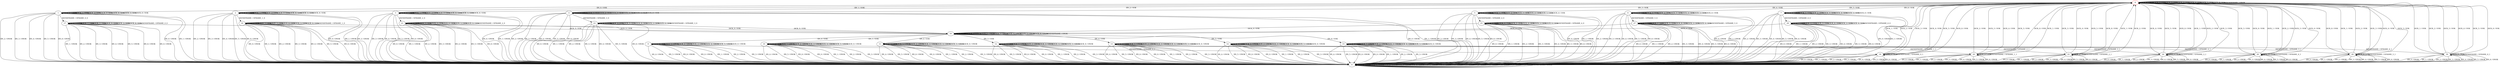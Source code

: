 digraph {
8 [color="red"]
0
1
2
3
4
5
6
7
9
10
11
12
13
14
15
16
17
18
19
20
21
22
23
24
25
26
27
28
29
30
8 -> 8 [label="IACK_0 / ONOK"]
8 -> 8 [label="IACK_1 / OOK"]
8 -> 8 [label="IACK_2 / OOK"]
8 -> 8 [label="IACK_3 / OOK"]
8 -> 8 [label="IACK_4 / OOK"]
8 -> 8 [label="IACK_5 / OOK"]
8 -> 8 [label="IACK_6 / OOK"]
8 -> 1 [label="IIN_0 / OOK"]
8 -> 2 [label="IIN_1 / OOK"]
8 -> 3 [label="IIN_2 / OOK"]
8 -> 4 [label="IIN_3 / OOK"]
8 -> 5 [label="IIN_4 / OOK"]
8 -> 6 [label="IIN_5 / OOK"]
8 -> 7 [label="IIN_6 / OOK"]
8 -> 8 [label="ISENDFRAME / ONOK"]
0 -> 0 [label="IACK_0 / ONOK"]
0 -> 0 [label="IACK_1 / ONOK"]
0 -> 0 [label="IACK_2 / ONOK"]
0 -> 0 [label="IACK_3 / ONOK"]
0 -> 0 [label="IACK_4 / ONOK"]
0 -> 0 [label="IACK_5 / ONOK"]
0 -> 0 [label="IACK_6 / ONOK"]
0 -> 0 [label="IIN_0 / ONOK"]
0 -> 0 [label="IIN_1 / ONOK"]
0 -> 0 [label="IIN_2 / ONOK"]
0 -> 0 [label="IIN_3 / ONOK"]
0 -> 0 [label="IIN_4 / ONOK"]
0 -> 0 [label="IIN_5 / ONOK"]
0 -> 0 [label="IIN_6 / ONOK"]
0 -> 0 [label="ISENDFRAME / ONOK"]
1 -> 1 [label="IACK_0 / ONOK"]
1 -> 1 [label="IACK_1 / OOK"]
1 -> 1 [label="IACK_2 / OOK"]
1 -> 1 [label="IACK_3 / OOK"]
1 -> 1 [label="IACK_4 / OOK"]
1 -> 1 [label="IACK_5 / OOK"]
1 -> 1 [label="IACK_6 / OOK"]
1 -> 0 [label="IIN_0 / ONOK"]
1 -> 0 [label="IIN_1 / ONOK"]
1 -> 0 [label="IIN_2 / ONOK"]
1 -> 0 [label="IIN_3 / ONOK"]
1 -> 0 [label="IIN_4 / ONOK"]
1 -> 0 [label="IIN_5 / ONOK"]
1 -> 0 [label="IIN_6 / ONOK"]
1 -> 17 [label="ISENDFRAME / OFRAME_0_0"]
2 -> 2 [label="IACK_0 / ONOK"]
2 -> 2 [label="IACK_1 / OOK"]
2 -> 2 [label="IACK_2 / OOK"]
2 -> 2 [label="IACK_3 / OOK"]
2 -> 2 [label="IACK_4 / OOK"]
2 -> 2 [label="IACK_5 / OOK"]
2 -> 2 [label="IACK_6 / OOK"]
2 -> 0 [label="IIN_0 / ONOK"]
2 -> 0 [label="IIN_1 / ONOK"]
2 -> 0 [label="IIN_2 / ONOK"]
2 -> 0 [label="IIN_3 / ONOK"]
2 -> 0 [label="IIN_4 / ONOK"]
2 -> 0 [label="IIN_5 / ONOK"]
2 -> 0 [label="IIN_6 / ONOK"]
2 -> 19 [label="ISENDFRAME / OFRAME_1_0"]
3 -> 3 [label="IACK_0 / ONOK"]
3 -> 3 [label="IACK_1 / OOK"]
3 -> 3 [label="IACK_2 / OOK"]
3 -> 3 [label="IACK_3 / OOK"]
3 -> 3 [label="IACK_4 / OOK"]
3 -> 3 [label="IACK_5 / OOK"]
3 -> 3 [label="IACK_6 / OOK"]
3 -> 0 [label="IIN_0 / ONOK"]
3 -> 0 [label="IIN_1 / ONOK"]
3 -> 0 [label="IIN_2 / ONOK"]
3 -> 0 [label="IIN_3 / ONOK"]
3 -> 0 [label="IIN_4 / ONOK"]
3 -> 0 [label="IIN_5 / ONOK"]
3 -> 0 [label="IIN_6 / ONOK"]
3 -> 21 [label="ISENDFRAME / OFRAME_2_0"]
4 -> 4 [label="IACK_0 / ONOK"]
4 -> 4 [label="IACK_1 / OOK"]
4 -> 4 [label="IACK_2 / OOK"]
4 -> 4 [label="IACK_3 / OOK"]
4 -> 4 [label="IACK_4 / OOK"]
4 -> 4 [label="IACK_5 / OOK"]
4 -> 4 [label="IACK_6 / OOK"]
4 -> 0 [label="IIN_0 / ONOK"]
4 -> 0 [label="IIN_1 / ONOK"]
4 -> 0 [label="IIN_2 / ONOK"]
4 -> 0 [label="IIN_3 / ONOK"]
4 -> 0 [label="IIN_4 / ONOK"]
4 -> 0 [label="IIN_5 / ONOK"]
4 -> 0 [label="IIN_6 / ONOK"]
4 -> 23 [label="ISENDFRAME / OFRAME_3_0"]
5 -> 5 [label="IACK_0 / ONOK"]
5 -> 5 [label="IACK_1 / OOK"]
5 -> 5 [label="IACK_2 / OOK"]
5 -> 5 [label="IACK_3 / OOK"]
5 -> 5 [label="IACK_4 / OOK"]
5 -> 5 [label="IACK_5 / OOK"]
5 -> 5 [label="IACK_6 / OOK"]
5 -> 0 [label="IIN_0 / ONOK"]
5 -> 0 [label="IIN_1 / ONOK"]
5 -> 0 [label="IIN_2 / ONOK"]
5 -> 0 [label="IIN_3 / ONOK"]
5 -> 0 [label="IIN_4 / ONOK"]
5 -> 0 [label="IIN_5 / ONOK"]
5 -> 0 [label="IIN_6 / ONOK"]
5 -> 25 [label="ISENDFRAME / OFRAME_4_0"]
6 -> 6 [label="IACK_0 / ONOK"]
6 -> 6 [label="IACK_1 / OOK"]
6 -> 6 [label="IACK_2 / OOK"]
6 -> 6 [label="IACK_3 / OOK"]
6 -> 6 [label="IACK_4 / OOK"]
6 -> 6 [label="IACK_5 / OOK"]
6 -> 6 [label="IACK_6 / OOK"]
6 -> 0 [label="IIN_0 / ONOK"]
6 -> 0 [label="IIN_1 / ONOK"]
6 -> 0 [label="IIN_2 / ONOK"]
6 -> 0 [label="IIN_3 / ONOK"]
6 -> 0 [label="IIN_4 / ONOK"]
6 -> 0 [label="IIN_5 / ONOK"]
6 -> 0 [label="IIN_6 / ONOK"]
6 -> 27 [label="ISENDFRAME / OFRAME_5_0"]
7 -> 7 [label="IACK_0 / ONOK"]
7 -> 7 [label="IACK_1 / OOK"]
7 -> 7 [label="IACK_2 / OOK"]
7 -> 7 [label="IACK_3 / OOK"]
7 -> 7 [label="IACK_4 / OOK"]
7 -> 7 [label="IACK_5 / OOK"]
7 -> 7 [label="IACK_6 / OOK"]
7 -> 0 [label="IIN_0 / ONOK"]
7 -> 0 [label="IIN_1 / ONOK"]
7 -> 0 [label="IIN_2 / ONOK"]
7 -> 0 [label="IIN_3 / ONOK"]
7 -> 0 [label="IIN_4 / ONOK"]
7 -> 0 [label="IIN_5 / ONOK"]
7 -> 0 [label="IIN_6 / ONOK"]
7 -> 29 [label="ISENDFRAME / OFRAME_6_0"]
9 -> 9 [label="IACK_0 / OOK"]
9 -> 9 [label="IACK_1 / ONOK"]
9 -> 9 [label="IACK_2 / ONOK"]
9 -> 9 [label="IACK_3 / ONOK"]
9 -> 9 [label="IACK_4 / ONOK"]
9 -> 9 [label="IACK_5 / ONOK"]
9 -> 9 [label="IACK_6 / ONOK"]
9 -> 0 [label="IIN_0 / ONOK"]
9 -> 0 [label="IIN_1 / ONOK"]
9 -> 0 [label="IIN_2 / ONOK"]
9 -> 0 [label="IIN_3 / ONOK"]
9 -> 0 [label="IIN_4 / ONOK"]
9 -> 0 [label="IIN_5 / ONOK"]
9 -> 0 [label="IIN_6 / ONOK"]
9 -> 18 [label="ISENDFRAME / OFRAME_0_1"]
10 -> 10 [label="IACK_0 / OOK"]
10 -> 10 [label="IACK_1 / ONOK"]
10 -> 10 [label="IACK_2 / ONOK"]
10 -> 10 [label="IACK_3 / ONOK"]
10 -> 10 [label="IACK_4 / ONOK"]
10 -> 10 [label="IACK_5 / ONOK"]
10 -> 10 [label="IACK_6 / ONOK"]
10 -> 0 [label="IIN_0 / ONOK"]
10 -> 0 [label="IIN_1 / ONOK"]
10 -> 0 [label="IIN_2 / ONOK"]
10 -> 0 [label="IIN_3 / ONOK"]
10 -> 0 [label="IIN_4 / ONOK"]
10 -> 0 [label="IIN_5 / ONOK"]
10 -> 0 [label="IIN_6 / ONOK"]
10 -> 20 [label="ISENDFRAME / OFRAME_1_1"]
11 -> 11 [label="IACK_0 / OOK"]
11 -> 11 [label="IACK_1 / ONOK"]
11 -> 11 [label="IACK_2 / ONOK"]
11 -> 11 [label="IACK_3 / ONOK"]
11 -> 11 [label="IACK_4 / ONOK"]
11 -> 11 [label="IACK_5 / ONOK"]
11 -> 11 [label="IACK_6 / ONOK"]
11 -> 0 [label="IIN_0 / ONOK"]
11 -> 0 [label="IIN_1 / ONOK"]
11 -> 0 [label="IIN_2 / ONOK"]
11 -> 0 [label="IIN_3 / ONOK"]
11 -> 0 [label="IIN_4 / ONOK"]
11 -> 0 [label="IIN_5 / ONOK"]
11 -> 0 [label="IIN_6 / ONOK"]
11 -> 22 [label="ISENDFRAME / OFRAME_2_1"]
12 -> 12 [label="IACK_0 / OOK"]
12 -> 12 [label="IACK_1 / ONOK"]
12 -> 12 [label="IACK_2 / ONOK"]
12 -> 12 [label="IACK_3 / ONOK"]
12 -> 12 [label="IACK_4 / ONOK"]
12 -> 12 [label="IACK_5 / ONOK"]
12 -> 12 [label="IACK_6 / ONOK"]
12 -> 0 [label="IIN_0 / ONOK"]
12 -> 0 [label="IIN_1 / ONOK"]
12 -> 0 [label="IIN_2 / ONOK"]
12 -> 0 [label="IIN_3 / ONOK"]
12 -> 0 [label="IIN_4 / ONOK"]
12 -> 0 [label="IIN_5 / ONOK"]
12 -> 0 [label="IIN_6 / ONOK"]
12 -> 24 [label="ISENDFRAME / OFRAME_3_1"]
13 -> 13 [label="IACK_0 / OOK"]
13 -> 13 [label="IACK_1 / ONOK"]
13 -> 13 [label="IACK_2 / ONOK"]
13 -> 13 [label="IACK_3 / ONOK"]
13 -> 13 [label="IACK_4 / ONOK"]
13 -> 13 [label="IACK_5 / ONOK"]
13 -> 13 [label="IACK_6 / ONOK"]
13 -> 0 [label="IIN_0 / ONOK"]
13 -> 0 [label="IIN_1 / ONOK"]
13 -> 0 [label="IIN_2 / ONOK"]
13 -> 0 [label="IIN_3 / ONOK"]
13 -> 0 [label="IIN_4 / ONOK"]
13 -> 0 [label="IIN_5 / ONOK"]
13 -> 0 [label="IIN_6 / ONOK"]
13 -> 26 [label="ISENDFRAME / OFRAME_4_1"]
14 -> 14 [label="IACK_0 / OOK"]
14 -> 14 [label="IACK_1 / ONOK"]
14 -> 14 [label="IACK_2 / ONOK"]
14 -> 14 [label="IACK_3 / ONOK"]
14 -> 14 [label="IACK_4 / ONOK"]
14 -> 14 [label="IACK_5 / ONOK"]
14 -> 14 [label="IACK_6 / ONOK"]
14 -> 0 [label="IIN_0 / ONOK"]
14 -> 0 [label="IIN_1 / ONOK"]
14 -> 0 [label="IIN_2 / ONOK"]
14 -> 0 [label="IIN_3 / ONOK"]
14 -> 0 [label="IIN_4 / ONOK"]
14 -> 0 [label="IIN_5 / ONOK"]
14 -> 0 [label="IIN_6 / ONOK"]
14 -> 28 [label="ISENDFRAME / OFRAME_5_1"]
15 -> 15 [label="IACK_0 / OOK"]
15 -> 15 [label="IACK_1 / ONOK"]
15 -> 15 [label="IACK_2 / ONOK"]
15 -> 15 [label="IACK_3 / ONOK"]
15 -> 15 [label="IACK_4 / ONOK"]
15 -> 15 [label="IACK_5 / ONOK"]
15 -> 15 [label="IACK_6 / ONOK"]
15 -> 0 [label="IIN_0 / ONOK"]
15 -> 0 [label="IIN_1 / ONOK"]
15 -> 0 [label="IIN_2 / ONOK"]
15 -> 0 [label="IIN_3 / ONOK"]
15 -> 0 [label="IIN_4 / ONOK"]
15 -> 0 [label="IIN_5 / ONOK"]
15 -> 0 [label="IIN_6 / ONOK"]
15 -> 30 [label="ISENDFRAME / OFRAME_6_1"]
16 -> 16 [label="IACK_0 / OOK"]
16 -> 16 [label="IACK_1 / ONOK"]
16 -> 16 [label="IACK_2 / ONOK"]
16 -> 16 [label="IACK_3 / ONOK"]
16 -> 16 [label="IACK_4 / ONOK"]
16 -> 16 [label="IACK_5 / ONOK"]
16 -> 16 [label="IACK_6 / ONOK"]
16 -> 9 [label="IIN_0 / OOK"]
16 -> 10 [label="IIN_1 / OOK"]
16 -> 11 [label="IIN_2 / OOK"]
16 -> 12 [label="IIN_3 / OOK"]
16 -> 13 [label="IIN_4 / OOK"]
16 -> 14 [label="IIN_5 / OOK"]
16 -> 15 [label="IIN_6 / OOK"]
16 -> 16 [label="ISENDFRAME / ONOK"]
17 -> 16 [label="IACK_0 / OOK"]
17 -> 17 [label="IACK_1 / OOK"]
17 -> 17 [label="IACK_2 / OOK"]
17 -> 17 [label="IACK_3 / OOK"]
17 -> 17 [label="IACK_4 / OOK"]
17 -> 17 [label="IACK_5 / OOK"]
17 -> 17 [label="IACK_6 / OOK"]
17 -> 0 [label="IIN_0 / ONOK"]
17 -> 0 [label="IIN_1 / ONOK"]
17 -> 0 [label="IIN_2 / ONOK"]
17 -> 0 [label="IIN_3 / ONOK"]
17 -> 0 [label="IIN_4 / ONOK"]
17 -> 0 [label="IIN_5 / ONOK"]
17 -> 0 [label="IIN_6 / ONOK"]
17 -> 17 [label="ISENDFRAME / OFRAME_0_0"]
18 -> 18 [label="IACK_0 / OOK"]
18 -> 8 [label="IACK_1 / OOK"]
18 -> 8 [label="IACK_2 / OOK"]
18 -> 8 [label="IACK_3 / OOK"]
18 -> 8 [label="IACK_4 / OOK"]
18 -> 8 [label="IACK_5 / OOK"]
18 -> 8 [label="IACK_6 / OOK"]
18 -> 0 [label="IIN_0 / ONOK"]
18 -> 0 [label="IIN_1 / ONOK"]
18 -> 0 [label="IIN_2 / ONOK"]
18 -> 0 [label="IIN_3 / ONOK"]
18 -> 0 [label="IIN_4 / ONOK"]
18 -> 0 [label="IIN_5 / ONOK"]
18 -> 0 [label="IIN_6 / ONOK"]
18 -> 18 [label="ISENDFRAME / OFRAME_0_1"]
19 -> 16 [label="IACK_0 / OOK"]
19 -> 19 [label="IACK_1 / OOK"]
19 -> 19 [label="IACK_2 / OOK"]
19 -> 19 [label="IACK_3 / OOK"]
19 -> 19 [label="IACK_4 / OOK"]
19 -> 19 [label="IACK_5 / OOK"]
19 -> 19 [label="IACK_6 / OOK"]
19 -> 0 [label="IIN_0 / ONOK"]
19 -> 0 [label="IIN_1 / ONOK"]
19 -> 0 [label="IIN_2 / ONOK"]
19 -> 0 [label="IIN_3 / ONOK"]
19 -> 0 [label="IIN_4 / ONOK"]
19 -> 0 [label="IIN_5 / ONOK"]
19 -> 0 [label="IIN_6 / ONOK"]
19 -> 19 [label="ISENDFRAME / OFRAME_1_0"]
20 -> 20 [label="IACK_0 / OOK"]
20 -> 8 [label="IACK_1 / OOK"]
20 -> 8 [label="IACK_2 / OOK"]
20 -> 8 [label="IACK_3 / OOK"]
20 -> 8 [label="IACK_4 / OOK"]
20 -> 8 [label="IACK_5 / OOK"]
20 -> 8 [label="IACK_6 / OOK"]
20 -> 0 [label="IIN_0 / ONOK"]
20 -> 0 [label="IIN_1 / ONOK"]
20 -> 0 [label="IIN_2 / ONOK"]
20 -> 0 [label="IIN_3 / ONOK"]
20 -> 0 [label="IIN_4 / ONOK"]
20 -> 0 [label="IIN_5 / ONOK"]
20 -> 0 [label="IIN_6 / ONOK"]
20 -> 20 [label="ISENDFRAME / OFRAME_1_1"]
21 -> 16 [label="IACK_0 / OOK"]
21 -> 21 [label="IACK_1 / OOK"]
21 -> 21 [label="IACK_2 / OOK"]
21 -> 21 [label="IACK_3 / OOK"]
21 -> 21 [label="IACK_4 / OOK"]
21 -> 21 [label="IACK_5 / OOK"]
21 -> 21 [label="IACK_6 / OOK"]
21 -> 0 [label="IIN_0 / ONOK"]
21 -> 0 [label="IIN_1 / ONOK"]
21 -> 0 [label="IIN_2 / ONOK"]
21 -> 0 [label="IIN_3 / ONOK"]
21 -> 0 [label="IIN_4 / ONOK"]
21 -> 0 [label="IIN_5 / ONOK"]
21 -> 0 [label="IIN_6 / ONOK"]
21 -> 21 [label="ISENDFRAME / OFRAME_2_0"]
22 -> 22 [label="IACK_0 / OOK"]
22 -> 8 [label="IACK_1 / OOK"]
22 -> 8 [label="IACK_2 / OOK"]
22 -> 8 [label="IACK_3 / OOK"]
22 -> 8 [label="IACK_4 / OOK"]
22 -> 8 [label="IACK_5 / OOK"]
22 -> 8 [label="IACK_6 / OOK"]
22 -> 0 [label="IIN_0 / ONOK"]
22 -> 0 [label="IIN_1 / ONOK"]
22 -> 0 [label="IIN_2 / ONOK"]
22 -> 0 [label="IIN_3 / ONOK"]
22 -> 0 [label="IIN_4 / ONOK"]
22 -> 0 [label="IIN_5 / ONOK"]
22 -> 0 [label="IIN_6 / ONOK"]
22 -> 22 [label="ISENDFRAME / OFRAME_2_1"]
23 -> 16 [label="IACK_0 / OOK"]
23 -> 23 [label="IACK_1 / OOK"]
23 -> 23 [label="IACK_2 / OOK"]
23 -> 23 [label="IACK_3 / OOK"]
23 -> 23 [label="IACK_4 / OOK"]
23 -> 23 [label="IACK_5 / OOK"]
23 -> 23 [label="IACK_6 / OOK"]
23 -> 0 [label="IIN_0 / ONOK"]
23 -> 0 [label="IIN_1 / ONOK"]
23 -> 0 [label="IIN_2 / ONOK"]
23 -> 0 [label="IIN_3 / ONOK"]
23 -> 0 [label="IIN_4 / ONOK"]
23 -> 0 [label="IIN_5 / ONOK"]
23 -> 0 [label="IIN_6 / ONOK"]
23 -> 23 [label="ISENDFRAME / OFRAME_3_0"]
24 -> 24 [label="IACK_0 / OOK"]
24 -> 8 [label="IACK_1 / OOK"]
24 -> 8 [label="IACK_2 / OOK"]
24 -> 8 [label="IACK_3 / OOK"]
24 -> 8 [label="IACK_4 / OOK"]
24 -> 8 [label="IACK_5 / OOK"]
24 -> 8 [label="IACK_6 / OOK"]
24 -> 0 [label="IIN_0 / ONOK"]
24 -> 0 [label="IIN_1 / ONOK"]
24 -> 0 [label="IIN_2 / ONOK"]
24 -> 0 [label="IIN_3 / ONOK"]
24 -> 0 [label="IIN_4 / ONOK"]
24 -> 0 [label="IIN_5 / ONOK"]
24 -> 0 [label="IIN_6 / ONOK"]
24 -> 24 [label="ISENDFRAME / OFRAME_3_1"]
25 -> 16 [label="IACK_0 / OOK"]
25 -> 25 [label="IACK_1 / OOK"]
25 -> 25 [label="IACK_2 / OOK"]
25 -> 25 [label="IACK_3 / OOK"]
25 -> 25 [label="IACK_4 / OOK"]
25 -> 25 [label="IACK_5 / OOK"]
25 -> 25 [label="IACK_6 / OOK"]
25 -> 0 [label="IIN_0 / ONOK"]
25 -> 0 [label="IIN_1 / ONOK"]
25 -> 0 [label="IIN_2 / ONOK"]
25 -> 0 [label="IIN_3 / ONOK"]
25 -> 0 [label="IIN_4 / ONOK"]
25 -> 0 [label="IIN_5 / ONOK"]
25 -> 0 [label="IIN_6 / ONOK"]
25 -> 25 [label="ISENDFRAME / OFRAME_4_0"]
26 -> 26 [label="IACK_0 / OOK"]
26 -> 8 [label="IACK_1 / OOK"]
26 -> 8 [label="IACK_2 / OOK"]
26 -> 8 [label="IACK_3 / OOK"]
26 -> 8 [label="IACK_4 / OOK"]
26 -> 8 [label="IACK_5 / OOK"]
26 -> 8 [label="IACK_6 / OOK"]
26 -> 0 [label="IIN_0 / ONOK"]
26 -> 0 [label="IIN_1 / ONOK"]
26 -> 0 [label="IIN_2 / ONOK"]
26 -> 0 [label="IIN_3 / ONOK"]
26 -> 0 [label="IIN_4 / ONOK"]
26 -> 0 [label="IIN_5 / ONOK"]
26 -> 0 [label="IIN_6 / ONOK"]
26 -> 26 [label="ISENDFRAME / OFRAME_4_1"]
27 -> 16 [label="IACK_0 / OOK"]
27 -> 27 [label="IACK_1 / OOK"]
27 -> 27 [label="IACK_2 / OOK"]
27 -> 27 [label="IACK_3 / OOK"]
27 -> 27 [label="IACK_4 / OOK"]
27 -> 27 [label="IACK_5 / OOK"]
27 -> 27 [label="IACK_6 / OOK"]
27 -> 0 [label="IIN_0 / ONOK"]
27 -> 0 [label="IIN_1 / ONOK"]
27 -> 0 [label="IIN_2 / ONOK"]
27 -> 0 [label="IIN_3 / ONOK"]
27 -> 0 [label="IIN_4 / ONOK"]
27 -> 0 [label="IIN_5 / ONOK"]
27 -> 0 [label="IIN_6 / ONOK"]
27 -> 27 [label="ISENDFRAME / OFRAME_5_0"]
28 -> 28 [label="IACK_0 / OOK"]
28 -> 8 [label="IACK_1 / OOK"]
28 -> 8 [label="IACK_2 / OOK"]
28 -> 8 [label="IACK_3 / OOK"]
28 -> 8 [label="IACK_4 / OOK"]
28 -> 8 [label="IACK_5 / OOK"]
28 -> 8 [label="IACK_6 / OOK"]
28 -> 0 [label="IIN_0 / ONOK"]
28 -> 0 [label="IIN_1 / ONOK"]
28 -> 0 [label="IIN_2 / ONOK"]
28 -> 0 [label="IIN_3 / ONOK"]
28 -> 0 [label="IIN_4 / ONOK"]
28 -> 0 [label="IIN_5 / ONOK"]
28 -> 0 [label="IIN_6 / ONOK"]
28 -> 28 [label="ISENDFRAME / OFRAME_5_1"]
29 -> 16 [label="IACK_0 / OOK"]
29 -> 29 [label="IACK_1 / OOK"]
29 -> 29 [label="IACK_2 / OOK"]
29 -> 29 [label="IACK_3 / OOK"]
29 -> 29 [label="IACK_4 / OOK"]
29 -> 29 [label="IACK_5 / OOK"]
29 -> 29 [label="IACK_6 / OOK"]
29 -> 0 [label="IIN_0 / ONOK"]
29 -> 0 [label="IIN_1 / ONOK"]
29 -> 0 [label="IIN_2 / ONOK"]
29 -> 0 [label="IIN_3 / ONOK"]
29 -> 0 [label="IIN_4 / ONOK"]
29 -> 0 [label="IIN_5 / ONOK"]
29 -> 0 [label="IIN_6 / ONOK"]
29 -> 29 [label="ISENDFRAME / OFRAME_6_0"]
30 -> 30 [label="IACK_0 / OOK"]
30 -> 8 [label="IACK_1 / OOK"]
30 -> 8 [label="IACK_2 / OOK"]
30 -> 8 [label="IACK_3 / OOK"]
30 -> 8 [label="IACK_4 / OOK"]
30 -> 8 [label="IACK_5 / OOK"]
30 -> 8 [label="IACK_6 / OOK"]
30 -> 0 [label="IIN_0 / ONOK"]
30 -> 0 [label="IIN_1 / ONOK"]
30 -> 0 [label="IIN_2 / ONOK"]
30 -> 0 [label="IIN_3 / ONOK"]
30 -> 0 [label="IIN_4 / ONOK"]
30 -> 0 [label="IIN_5 / ONOK"]
30 -> 0 [label="IIN_6 / ONOK"]
30 -> 30 [label="ISENDFRAME / OFRAME_6_1"]
}

